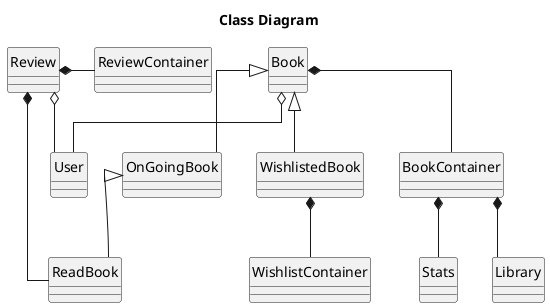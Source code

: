 @startuml
'https://plantuml.com/class-diagram

hide circle
skinparam linetype ortho
title Class Diagram

class Book
class WishlistedBook
class OnGoingBook
class ReadBook
class BookContainer
class Review
class Stats
class WishlistContainer
class ReviewContainer
class User

class Library

Book o-- User
Review o-- User
Book <|-- WishlistedBook
Book <|-- OnGoingBook
Book *-- BookContainer
WishlistedBook *-- WishlistContainer
OnGoingBook <|-- ReadBook
Review *-- ReadBook
BookContainer *-- Stats
BookContainer *-- Library
Review *- ReviewContainer
@enduml